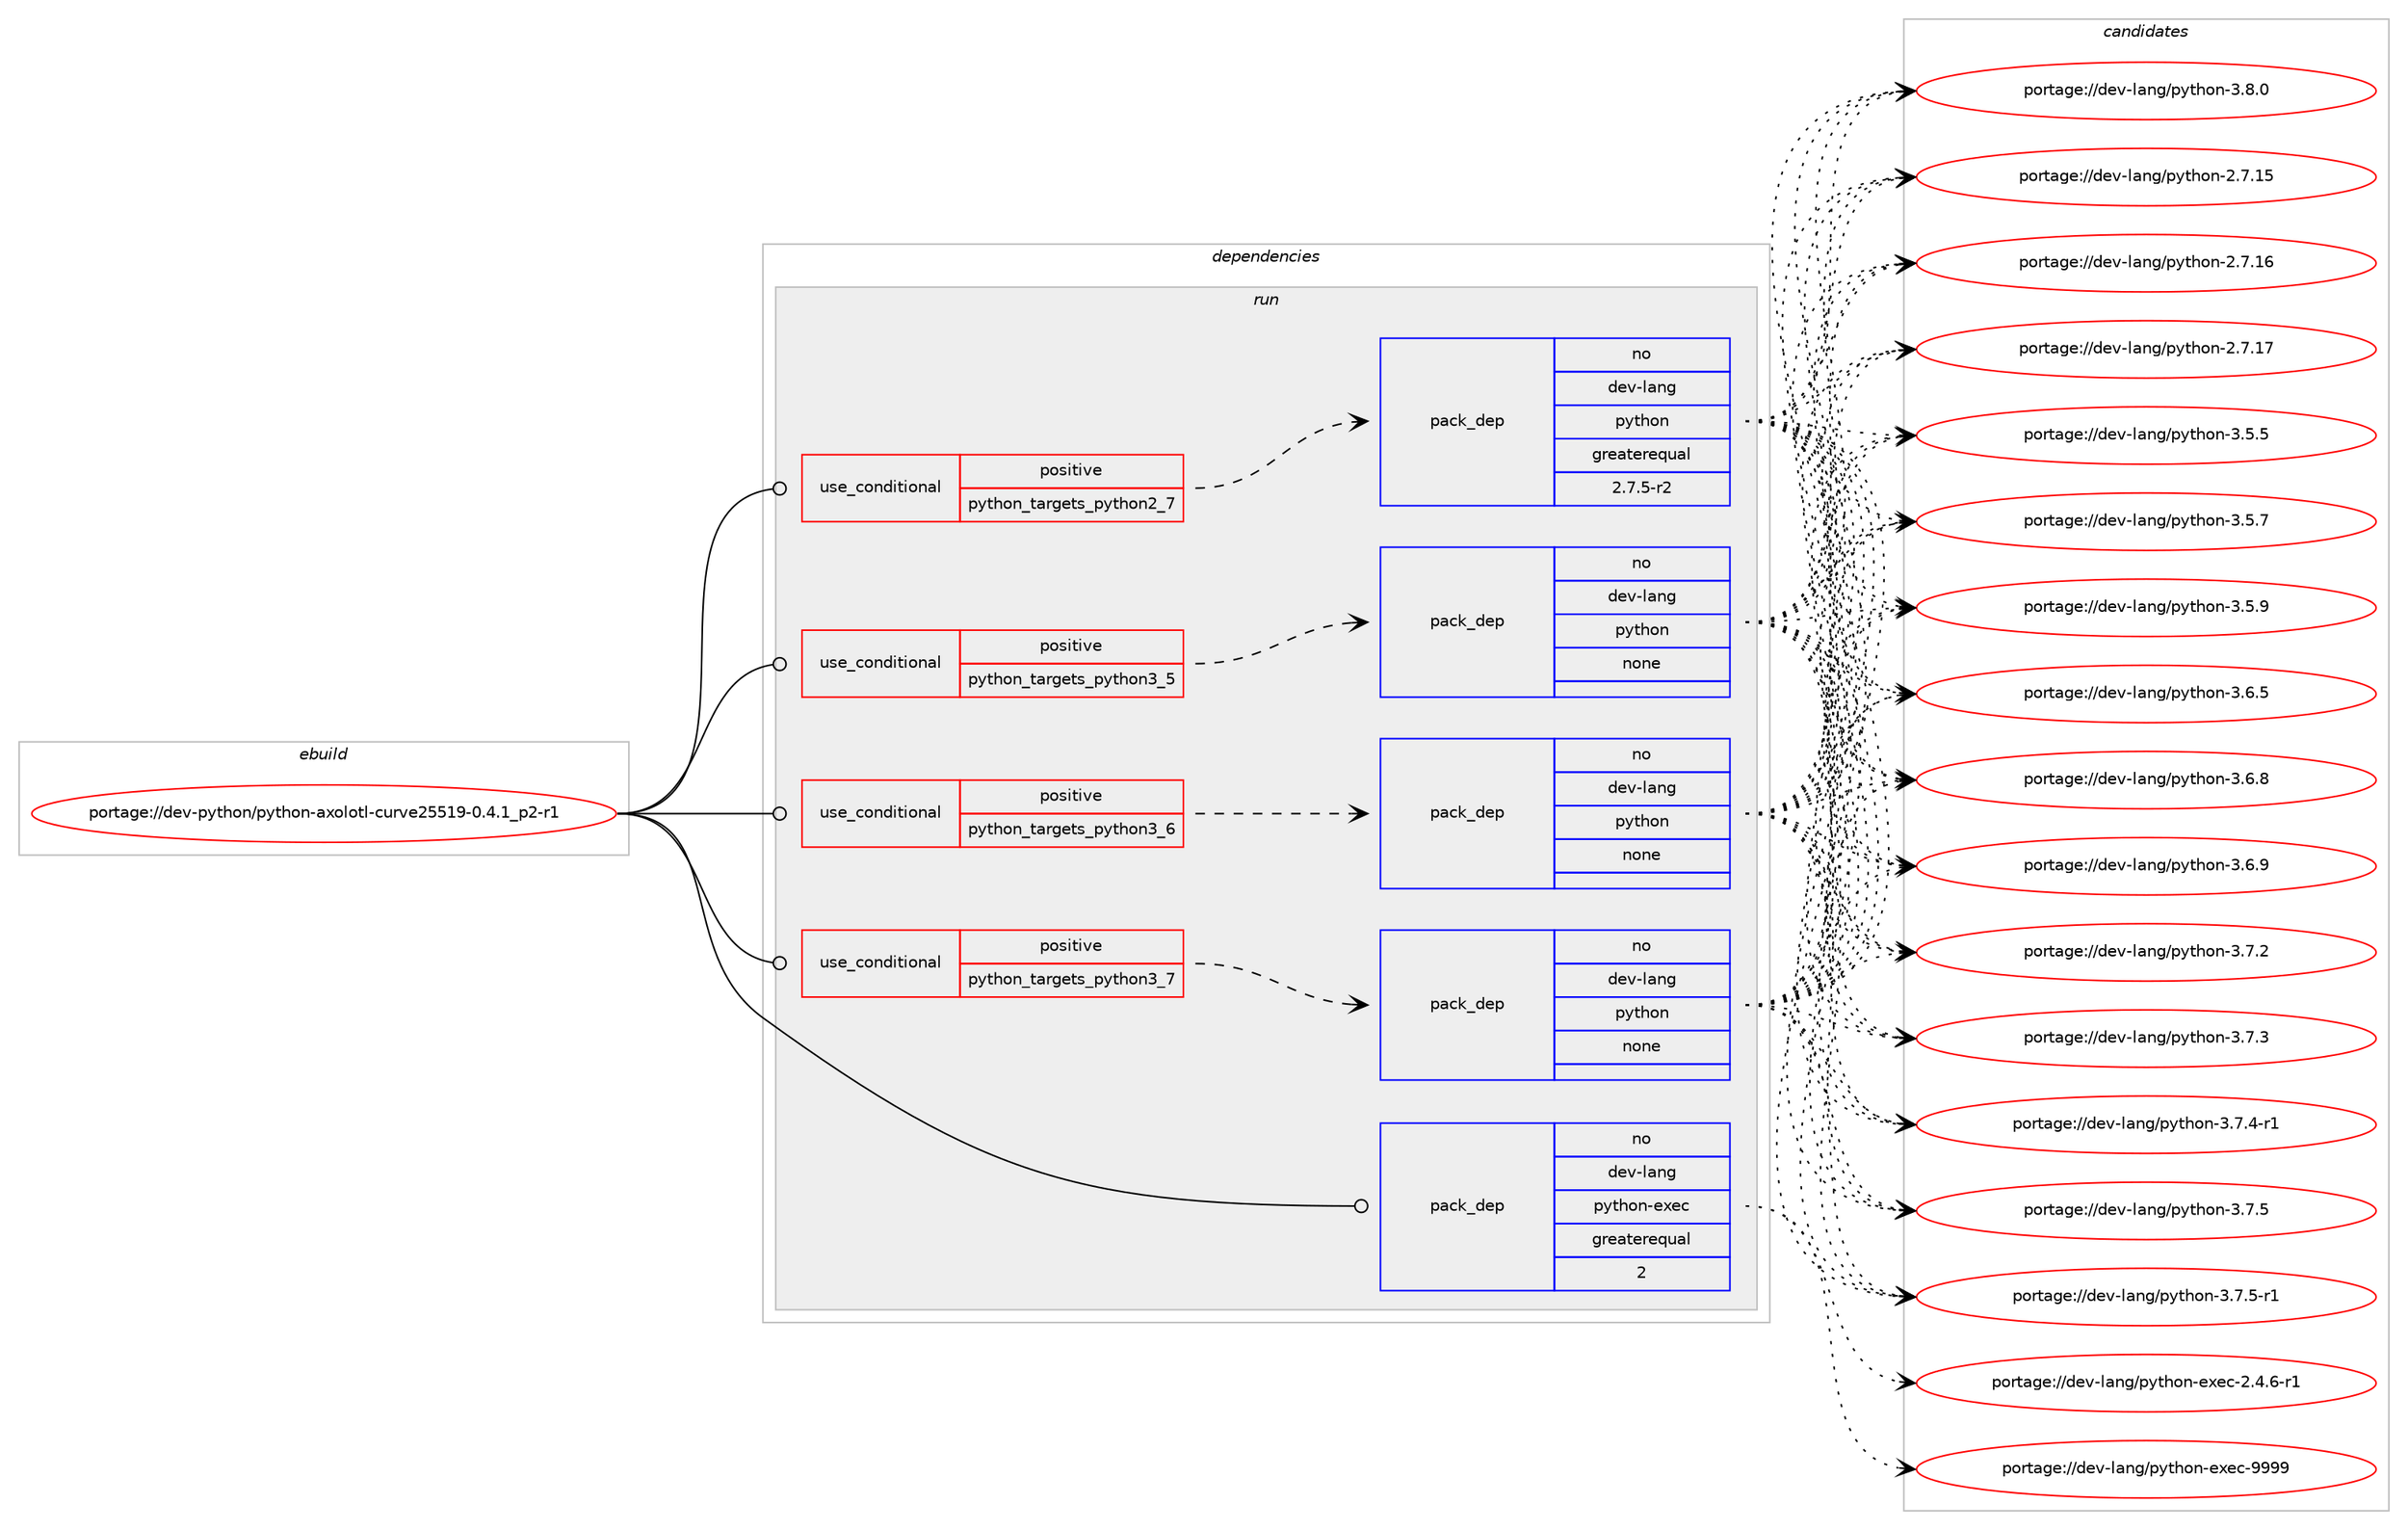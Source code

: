 digraph prolog {

# *************
# Graph options
# *************

newrank=true;
concentrate=true;
compound=true;
graph [rankdir=LR,fontname=Helvetica,fontsize=10,ranksep=1.5];#, ranksep=2.5, nodesep=0.2];
edge  [arrowhead=vee];
node  [fontname=Helvetica,fontsize=10];

# **********
# The ebuild
# **********

subgraph cluster_leftcol {
color=gray;
rank=same;
label=<<i>ebuild</i>>;
id [label="portage://dev-python/python-axolotl-curve25519-0.4.1_p2-r1", color=red, width=4, href="../dev-python/python-axolotl-curve25519-0.4.1_p2-r1.svg"];
}

# ****************
# The dependencies
# ****************

subgraph cluster_midcol {
color=gray;
label=<<i>dependencies</i>>;
subgraph cluster_compile {
fillcolor="#eeeeee";
style=filled;
label=<<i>compile</i>>;
}
subgraph cluster_compileandrun {
fillcolor="#eeeeee";
style=filled;
label=<<i>compile and run</i>>;
}
subgraph cluster_run {
fillcolor="#eeeeee";
style=filled;
label=<<i>run</i>>;
subgraph cond36599 {
dependency165177 [label=<<TABLE BORDER="0" CELLBORDER="1" CELLSPACING="0" CELLPADDING="4"><TR><TD ROWSPAN="3" CELLPADDING="10">use_conditional</TD></TR><TR><TD>positive</TD></TR><TR><TD>python_targets_python2_7</TD></TR></TABLE>>, shape=none, color=red];
subgraph pack125190 {
dependency165178 [label=<<TABLE BORDER="0" CELLBORDER="1" CELLSPACING="0" CELLPADDING="4" WIDTH="220"><TR><TD ROWSPAN="6" CELLPADDING="30">pack_dep</TD></TR><TR><TD WIDTH="110">no</TD></TR><TR><TD>dev-lang</TD></TR><TR><TD>python</TD></TR><TR><TD>greaterequal</TD></TR><TR><TD>2.7.5-r2</TD></TR></TABLE>>, shape=none, color=blue];
}
dependency165177:e -> dependency165178:w [weight=20,style="dashed",arrowhead="vee"];
}
id:e -> dependency165177:w [weight=20,style="solid",arrowhead="odot"];
subgraph cond36600 {
dependency165179 [label=<<TABLE BORDER="0" CELLBORDER="1" CELLSPACING="0" CELLPADDING="4"><TR><TD ROWSPAN="3" CELLPADDING="10">use_conditional</TD></TR><TR><TD>positive</TD></TR><TR><TD>python_targets_python3_5</TD></TR></TABLE>>, shape=none, color=red];
subgraph pack125191 {
dependency165180 [label=<<TABLE BORDER="0" CELLBORDER="1" CELLSPACING="0" CELLPADDING="4" WIDTH="220"><TR><TD ROWSPAN="6" CELLPADDING="30">pack_dep</TD></TR><TR><TD WIDTH="110">no</TD></TR><TR><TD>dev-lang</TD></TR><TR><TD>python</TD></TR><TR><TD>none</TD></TR><TR><TD></TD></TR></TABLE>>, shape=none, color=blue];
}
dependency165179:e -> dependency165180:w [weight=20,style="dashed",arrowhead="vee"];
}
id:e -> dependency165179:w [weight=20,style="solid",arrowhead="odot"];
subgraph cond36601 {
dependency165181 [label=<<TABLE BORDER="0" CELLBORDER="1" CELLSPACING="0" CELLPADDING="4"><TR><TD ROWSPAN="3" CELLPADDING="10">use_conditional</TD></TR><TR><TD>positive</TD></TR><TR><TD>python_targets_python3_6</TD></TR></TABLE>>, shape=none, color=red];
subgraph pack125192 {
dependency165182 [label=<<TABLE BORDER="0" CELLBORDER="1" CELLSPACING="0" CELLPADDING="4" WIDTH="220"><TR><TD ROWSPAN="6" CELLPADDING="30">pack_dep</TD></TR><TR><TD WIDTH="110">no</TD></TR><TR><TD>dev-lang</TD></TR><TR><TD>python</TD></TR><TR><TD>none</TD></TR><TR><TD></TD></TR></TABLE>>, shape=none, color=blue];
}
dependency165181:e -> dependency165182:w [weight=20,style="dashed",arrowhead="vee"];
}
id:e -> dependency165181:w [weight=20,style="solid",arrowhead="odot"];
subgraph cond36602 {
dependency165183 [label=<<TABLE BORDER="0" CELLBORDER="1" CELLSPACING="0" CELLPADDING="4"><TR><TD ROWSPAN="3" CELLPADDING="10">use_conditional</TD></TR><TR><TD>positive</TD></TR><TR><TD>python_targets_python3_7</TD></TR></TABLE>>, shape=none, color=red];
subgraph pack125193 {
dependency165184 [label=<<TABLE BORDER="0" CELLBORDER="1" CELLSPACING="0" CELLPADDING="4" WIDTH="220"><TR><TD ROWSPAN="6" CELLPADDING="30">pack_dep</TD></TR><TR><TD WIDTH="110">no</TD></TR><TR><TD>dev-lang</TD></TR><TR><TD>python</TD></TR><TR><TD>none</TD></TR><TR><TD></TD></TR></TABLE>>, shape=none, color=blue];
}
dependency165183:e -> dependency165184:w [weight=20,style="dashed",arrowhead="vee"];
}
id:e -> dependency165183:w [weight=20,style="solid",arrowhead="odot"];
subgraph pack125194 {
dependency165185 [label=<<TABLE BORDER="0" CELLBORDER="1" CELLSPACING="0" CELLPADDING="4" WIDTH="220"><TR><TD ROWSPAN="6" CELLPADDING="30">pack_dep</TD></TR><TR><TD WIDTH="110">no</TD></TR><TR><TD>dev-lang</TD></TR><TR><TD>python-exec</TD></TR><TR><TD>greaterequal</TD></TR><TR><TD>2</TD></TR></TABLE>>, shape=none, color=blue];
}
id:e -> dependency165185:w [weight=20,style="solid",arrowhead="odot"];
}
}

# **************
# The candidates
# **************

subgraph cluster_choices {
rank=same;
color=gray;
label=<<i>candidates</i>>;

subgraph choice125190 {
color=black;
nodesep=1;
choiceportage10010111845108971101034711212111610411111045504655464953 [label="portage://dev-lang/python-2.7.15", color=red, width=4,href="../dev-lang/python-2.7.15.svg"];
choiceportage10010111845108971101034711212111610411111045504655464954 [label="portage://dev-lang/python-2.7.16", color=red, width=4,href="../dev-lang/python-2.7.16.svg"];
choiceportage10010111845108971101034711212111610411111045504655464955 [label="portage://dev-lang/python-2.7.17", color=red, width=4,href="../dev-lang/python-2.7.17.svg"];
choiceportage100101118451089711010347112121116104111110455146534653 [label="portage://dev-lang/python-3.5.5", color=red, width=4,href="../dev-lang/python-3.5.5.svg"];
choiceportage100101118451089711010347112121116104111110455146534655 [label="portage://dev-lang/python-3.5.7", color=red, width=4,href="../dev-lang/python-3.5.7.svg"];
choiceportage100101118451089711010347112121116104111110455146534657 [label="portage://dev-lang/python-3.5.9", color=red, width=4,href="../dev-lang/python-3.5.9.svg"];
choiceportage100101118451089711010347112121116104111110455146544653 [label="portage://dev-lang/python-3.6.5", color=red, width=4,href="../dev-lang/python-3.6.5.svg"];
choiceportage100101118451089711010347112121116104111110455146544656 [label="portage://dev-lang/python-3.6.8", color=red, width=4,href="../dev-lang/python-3.6.8.svg"];
choiceportage100101118451089711010347112121116104111110455146544657 [label="portage://dev-lang/python-3.6.9", color=red, width=4,href="../dev-lang/python-3.6.9.svg"];
choiceportage100101118451089711010347112121116104111110455146554650 [label="portage://dev-lang/python-3.7.2", color=red, width=4,href="../dev-lang/python-3.7.2.svg"];
choiceportage100101118451089711010347112121116104111110455146554651 [label="portage://dev-lang/python-3.7.3", color=red, width=4,href="../dev-lang/python-3.7.3.svg"];
choiceportage1001011184510897110103471121211161041111104551465546524511449 [label="portage://dev-lang/python-3.7.4-r1", color=red, width=4,href="../dev-lang/python-3.7.4-r1.svg"];
choiceportage100101118451089711010347112121116104111110455146554653 [label="portage://dev-lang/python-3.7.5", color=red, width=4,href="../dev-lang/python-3.7.5.svg"];
choiceportage1001011184510897110103471121211161041111104551465546534511449 [label="portage://dev-lang/python-3.7.5-r1", color=red, width=4,href="../dev-lang/python-3.7.5-r1.svg"];
choiceportage100101118451089711010347112121116104111110455146564648 [label="portage://dev-lang/python-3.8.0", color=red, width=4,href="../dev-lang/python-3.8.0.svg"];
dependency165178:e -> choiceportage10010111845108971101034711212111610411111045504655464953:w [style=dotted,weight="100"];
dependency165178:e -> choiceportage10010111845108971101034711212111610411111045504655464954:w [style=dotted,weight="100"];
dependency165178:e -> choiceportage10010111845108971101034711212111610411111045504655464955:w [style=dotted,weight="100"];
dependency165178:e -> choiceportage100101118451089711010347112121116104111110455146534653:w [style=dotted,weight="100"];
dependency165178:e -> choiceportage100101118451089711010347112121116104111110455146534655:w [style=dotted,weight="100"];
dependency165178:e -> choiceportage100101118451089711010347112121116104111110455146534657:w [style=dotted,weight="100"];
dependency165178:e -> choiceportage100101118451089711010347112121116104111110455146544653:w [style=dotted,weight="100"];
dependency165178:e -> choiceportage100101118451089711010347112121116104111110455146544656:w [style=dotted,weight="100"];
dependency165178:e -> choiceportage100101118451089711010347112121116104111110455146544657:w [style=dotted,weight="100"];
dependency165178:e -> choiceportage100101118451089711010347112121116104111110455146554650:w [style=dotted,weight="100"];
dependency165178:e -> choiceportage100101118451089711010347112121116104111110455146554651:w [style=dotted,weight="100"];
dependency165178:e -> choiceportage1001011184510897110103471121211161041111104551465546524511449:w [style=dotted,weight="100"];
dependency165178:e -> choiceportage100101118451089711010347112121116104111110455146554653:w [style=dotted,weight="100"];
dependency165178:e -> choiceportage1001011184510897110103471121211161041111104551465546534511449:w [style=dotted,weight="100"];
dependency165178:e -> choiceportage100101118451089711010347112121116104111110455146564648:w [style=dotted,weight="100"];
}
subgraph choice125191 {
color=black;
nodesep=1;
choiceportage10010111845108971101034711212111610411111045504655464953 [label="portage://dev-lang/python-2.7.15", color=red, width=4,href="../dev-lang/python-2.7.15.svg"];
choiceportage10010111845108971101034711212111610411111045504655464954 [label="portage://dev-lang/python-2.7.16", color=red, width=4,href="../dev-lang/python-2.7.16.svg"];
choiceportage10010111845108971101034711212111610411111045504655464955 [label="portage://dev-lang/python-2.7.17", color=red, width=4,href="../dev-lang/python-2.7.17.svg"];
choiceportage100101118451089711010347112121116104111110455146534653 [label="portage://dev-lang/python-3.5.5", color=red, width=4,href="../dev-lang/python-3.5.5.svg"];
choiceportage100101118451089711010347112121116104111110455146534655 [label="portage://dev-lang/python-3.5.7", color=red, width=4,href="../dev-lang/python-3.5.7.svg"];
choiceportage100101118451089711010347112121116104111110455146534657 [label="portage://dev-lang/python-3.5.9", color=red, width=4,href="../dev-lang/python-3.5.9.svg"];
choiceportage100101118451089711010347112121116104111110455146544653 [label="portage://dev-lang/python-3.6.5", color=red, width=4,href="../dev-lang/python-3.6.5.svg"];
choiceportage100101118451089711010347112121116104111110455146544656 [label="portage://dev-lang/python-3.6.8", color=red, width=4,href="../dev-lang/python-3.6.8.svg"];
choiceportage100101118451089711010347112121116104111110455146544657 [label="portage://dev-lang/python-3.6.9", color=red, width=4,href="../dev-lang/python-3.6.9.svg"];
choiceportage100101118451089711010347112121116104111110455146554650 [label="portage://dev-lang/python-3.7.2", color=red, width=4,href="../dev-lang/python-3.7.2.svg"];
choiceportage100101118451089711010347112121116104111110455146554651 [label="portage://dev-lang/python-3.7.3", color=red, width=4,href="../dev-lang/python-3.7.3.svg"];
choiceportage1001011184510897110103471121211161041111104551465546524511449 [label="portage://dev-lang/python-3.7.4-r1", color=red, width=4,href="../dev-lang/python-3.7.4-r1.svg"];
choiceportage100101118451089711010347112121116104111110455146554653 [label="portage://dev-lang/python-3.7.5", color=red, width=4,href="../dev-lang/python-3.7.5.svg"];
choiceportage1001011184510897110103471121211161041111104551465546534511449 [label="portage://dev-lang/python-3.7.5-r1", color=red, width=4,href="../dev-lang/python-3.7.5-r1.svg"];
choiceportage100101118451089711010347112121116104111110455146564648 [label="portage://dev-lang/python-3.8.0", color=red, width=4,href="../dev-lang/python-3.8.0.svg"];
dependency165180:e -> choiceportage10010111845108971101034711212111610411111045504655464953:w [style=dotted,weight="100"];
dependency165180:e -> choiceportage10010111845108971101034711212111610411111045504655464954:w [style=dotted,weight="100"];
dependency165180:e -> choiceportage10010111845108971101034711212111610411111045504655464955:w [style=dotted,weight="100"];
dependency165180:e -> choiceportage100101118451089711010347112121116104111110455146534653:w [style=dotted,weight="100"];
dependency165180:e -> choiceportage100101118451089711010347112121116104111110455146534655:w [style=dotted,weight="100"];
dependency165180:e -> choiceportage100101118451089711010347112121116104111110455146534657:w [style=dotted,weight="100"];
dependency165180:e -> choiceportage100101118451089711010347112121116104111110455146544653:w [style=dotted,weight="100"];
dependency165180:e -> choiceportage100101118451089711010347112121116104111110455146544656:w [style=dotted,weight="100"];
dependency165180:e -> choiceportage100101118451089711010347112121116104111110455146544657:w [style=dotted,weight="100"];
dependency165180:e -> choiceportage100101118451089711010347112121116104111110455146554650:w [style=dotted,weight="100"];
dependency165180:e -> choiceportage100101118451089711010347112121116104111110455146554651:w [style=dotted,weight="100"];
dependency165180:e -> choiceportage1001011184510897110103471121211161041111104551465546524511449:w [style=dotted,weight="100"];
dependency165180:e -> choiceportage100101118451089711010347112121116104111110455146554653:w [style=dotted,weight="100"];
dependency165180:e -> choiceportage1001011184510897110103471121211161041111104551465546534511449:w [style=dotted,weight="100"];
dependency165180:e -> choiceportage100101118451089711010347112121116104111110455146564648:w [style=dotted,weight="100"];
}
subgraph choice125192 {
color=black;
nodesep=1;
choiceportage10010111845108971101034711212111610411111045504655464953 [label="portage://dev-lang/python-2.7.15", color=red, width=4,href="../dev-lang/python-2.7.15.svg"];
choiceportage10010111845108971101034711212111610411111045504655464954 [label="portage://dev-lang/python-2.7.16", color=red, width=4,href="../dev-lang/python-2.7.16.svg"];
choiceportage10010111845108971101034711212111610411111045504655464955 [label="portage://dev-lang/python-2.7.17", color=red, width=4,href="../dev-lang/python-2.7.17.svg"];
choiceportage100101118451089711010347112121116104111110455146534653 [label="portage://dev-lang/python-3.5.5", color=red, width=4,href="../dev-lang/python-3.5.5.svg"];
choiceportage100101118451089711010347112121116104111110455146534655 [label="portage://dev-lang/python-3.5.7", color=red, width=4,href="../dev-lang/python-3.5.7.svg"];
choiceportage100101118451089711010347112121116104111110455146534657 [label="portage://dev-lang/python-3.5.9", color=red, width=4,href="../dev-lang/python-3.5.9.svg"];
choiceportage100101118451089711010347112121116104111110455146544653 [label="portage://dev-lang/python-3.6.5", color=red, width=4,href="../dev-lang/python-3.6.5.svg"];
choiceportage100101118451089711010347112121116104111110455146544656 [label="portage://dev-lang/python-3.6.8", color=red, width=4,href="../dev-lang/python-3.6.8.svg"];
choiceportage100101118451089711010347112121116104111110455146544657 [label="portage://dev-lang/python-3.6.9", color=red, width=4,href="../dev-lang/python-3.6.9.svg"];
choiceportage100101118451089711010347112121116104111110455146554650 [label="portage://dev-lang/python-3.7.2", color=red, width=4,href="../dev-lang/python-3.7.2.svg"];
choiceportage100101118451089711010347112121116104111110455146554651 [label="portage://dev-lang/python-3.7.3", color=red, width=4,href="../dev-lang/python-3.7.3.svg"];
choiceportage1001011184510897110103471121211161041111104551465546524511449 [label="portage://dev-lang/python-3.7.4-r1", color=red, width=4,href="../dev-lang/python-3.7.4-r1.svg"];
choiceportage100101118451089711010347112121116104111110455146554653 [label="portage://dev-lang/python-3.7.5", color=red, width=4,href="../dev-lang/python-3.7.5.svg"];
choiceportage1001011184510897110103471121211161041111104551465546534511449 [label="portage://dev-lang/python-3.7.5-r1", color=red, width=4,href="../dev-lang/python-3.7.5-r1.svg"];
choiceportage100101118451089711010347112121116104111110455146564648 [label="portage://dev-lang/python-3.8.0", color=red, width=4,href="../dev-lang/python-3.8.0.svg"];
dependency165182:e -> choiceportage10010111845108971101034711212111610411111045504655464953:w [style=dotted,weight="100"];
dependency165182:e -> choiceportage10010111845108971101034711212111610411111045504655464954:w [style=dotted,weight="100"];
dependency165182:e -> choiceportage10010111845108971101034711212111610411111045504655464955:w [style=dotted,weight="100"];
dependency165182:e -> choiceportage100101118451089711010347112121116104111110455146534653:w [style=dotted,weight="100"];
dependency165182:e -> choiceportage100101118451089711010347112121116104111110455146534655:w [style=dotted,weight="100"];
dependency165182:e -> choiceportage100101118451089711010347112121116104111110455146534657:w [style=dotted,weight="100"];
dependency165182:e -> choiceportage100101118451089711010347112121116104111110455146544653:w [style=dotted,weight="100"];
dependency165182:e -> choiceportage100101118451089711010347112121116104111110455146544656:w [style=dotted,weight="100"];
dependency165182:e -> choiceportage100101118451089711010347112121116104111110455146544657:w [style=dotted,weight="100"];
dependency165182:e -> choiceportage100101118451089711010347112121116104111110455146554650:w [style=dotted,weight="100"];
dependency165182:e -> choiceportage100101118451089711010347112121116104111110455146554651:w [style=dotted,weight="100"];
dependency165182:e -> choiceportage1001011184510897110103471121211161041111104551465546524511449:w [style=dotted,weight="100"];
dependency165182:e -> choiceportage100101118451089711010347112121116104111110455146554653:w [style=dotted,weight="100"];
dependency165182:e -> choiceportage1001011184510897110103471121211161041111104551465546534511449:w [style=dotted,weight="100"];
dependency165182:e -> choiceportage100101118451089711010347112121116104111110455146564648:w [style=dotted,weight="100"];
}
subgraph choice125193 {
color=black;
nodesep=1;
choiceportage10010111845108971101034711212111610411111045504655464953 [label="portage://dev-lang/python-2.7.15", color=red, width=4,href="../dev-lang/python-2.7.15.svg"];
choiceportage10010111845108971101034711212111610411111045504655464954 [label="portage://dev-lang/python-2.7.16", color=red, width=4,href="../dev-lang/python-2.7.16.svg"];
choiceportage10010111845108971101034711212111610411111045504655464955 [label="portage://dev-lang/python-2.7.17", color=red, width=4,href="../dev-lang/python-2.7.17.svg"];
choiceportage100101118451089711010347112121116104111110455146534653 [label="portage://dev-lang/python-3.5.5", color=red, width=4,href="../dev-lang/python-3.5.5.svg"];
choiceportage100101118451089711010347112121116104111110455146534655 [label="portage://dev-lang/python-3.5.7", color=red, width=4,href="../dev-lang/python-3.5.7.svg"];
choiceportage100101118451089711010347112121116104111110455146534657 [label="portage://dev-lang/python-3.5.9", color=red, width=4,href="../dev-lang/python-3.5.9.svg"];
choiceportage100101118451089711010347112121116104111110455146544653 [label="portage://dev-lang/python-3.6.5", color=red, width=4,href="../dev-lang/python-3.6.5.svg"];
choiceportage100101118451089711010347112121116104111110455146544656 [label="portage://dev-lang/python-3.6.8", color=red, width=4,href="../dev-lang/python-3.6.8.svg"];
choiceportage100101118451089711010347112121116104111110455146544657 [label="portage://dev-lang/python-3.6.9", color=red, width=4,href="../dev-lang/python-3.6.9.svg"];
choiceportage100101118451089711010347112121116104111110455146554650 [label="portage://dev-lang/python-3.7.2", color=red, width=4,href="../dev-lang/python-3.7.2.svg"];
choiceportage100101118451089711010347112121116104111110455146554651 [label="portage://dev-lang/python-3.7.3", color=red, width=4,href="../dev-lang/python-3.7.3.svg"];
choiceportage1001011184510897110103471121211161041111104551465546524511449 [label="portage://dev-lang/python-3.7.4-r1", color=red, width=4,href="../dev-lang/python-3.7.4-r1.svg"];
choiceportage100101118451089711010347112121116104111110455146554653 [label="portage://dev-lang/python-3.7.5", color=red, width=4,href="../dev-lang/python-3.7.5.svg"];
choiceportage1001011184510897110103471121211161041111104551465546534511449 [label="portage://dev-lang/python-3.7.5-r1", color=red, width=4,href="../dev-lang/python-3.7.5-r1.svg"];
choiceportage100101118451089711010347112121116104111110455146564648 [label="portage://dev-lang/python-3.8.0", color=red, width=4,href="../dev-lang/python-3.8.0.svg"];
dependency165184:e -> choiceportage10010111845108971101034711212111610411111045504655464953:w [style=dotted,weight="100"];
dependency165184:e -> choiceportage10010111845108971101034711212111610411111045504655464954:w [style=dotted,weight="100"];
dependency165184:e -> choiceportage10010111845108971101034711212111610411111045504655464955:w [style=dotted,weight="100"];
dependency165184:e -> choiceportage100101118451089711010347112121116104111110455146534653:w [style=dotted,weight="100"];
dependency165184:e -> choiceportage100101118451089711010347112121116104111110455146534655:w [style=dotted,weight="100"];
dependency165184:e -> choiceportage100101118451089711010347112121116104111110455146534657:w [style=dotted,weight="100"];
dependency165184:e -> choiceportage100101118451089711010347112121116104111110455146544653:w [style=dotted,weight="100"];
dependency165184:e -> choiceportage100101118451089711010347112121116104111110455146544656:w [style=dotted,weight="100"];
dependency165184:e -> choiceportage100101118451089711010347112121116104111110455146544657:w [style=dotted,weight="100"];
dependency165184:e -> choiceportage100101118451089711010347112121116104111110455146554650:w [style=dotted,weight="100"];
dependency165184:e -> choiceportage100101118451089711010347112121116104111110455146554651:w [style=dotted,weight="100"];
dependency165184:e -> choiceportage1001011184510897110103471121211161041111104551465546524511449:w [style=dotted,weight="100"];
dependency165184:e -> choiceportage100101118451089711010347112121116104111110455146554653:w [style=dotted,weight="100"];
dependency165184:e -> choiceportage1001011184510897110103471121211161041111104551465546534511449:w [style=dotted,weight="100"];
dependency165184:e -> choiceportage100101118451089711010347112121116104111110455146564648:w [style=dotted,weight="100"];
}
subgraph choice125194 {
color=black;
nodesep=1;
choiceportage10010111845108971101034711212111610411111045101120101994550465246544511449 [label="portage://dev-lang/python-exec-2.4.6-r1", color=red, width=4,href="../dev-lang/python-exec-2.4.6-r1.svg"];
choiceportage10010111845108971101034711212111610411111045101120101994557575757 [label="portage://dev-lang/python-exec-9999", color=red, width=4,href="../dev-lang/python-exec-9999.svg"];
dependency165185:e -> choiceportage10010111845108971101034711212111610411111045101120101994550465246544511449:w [style=dotted,weight="100"];
dependency165185:e -> choiceportage10010111845108971101034711212111610411111045101120101994557575757:w [style=dotted,weight="100"];
}
}

}

